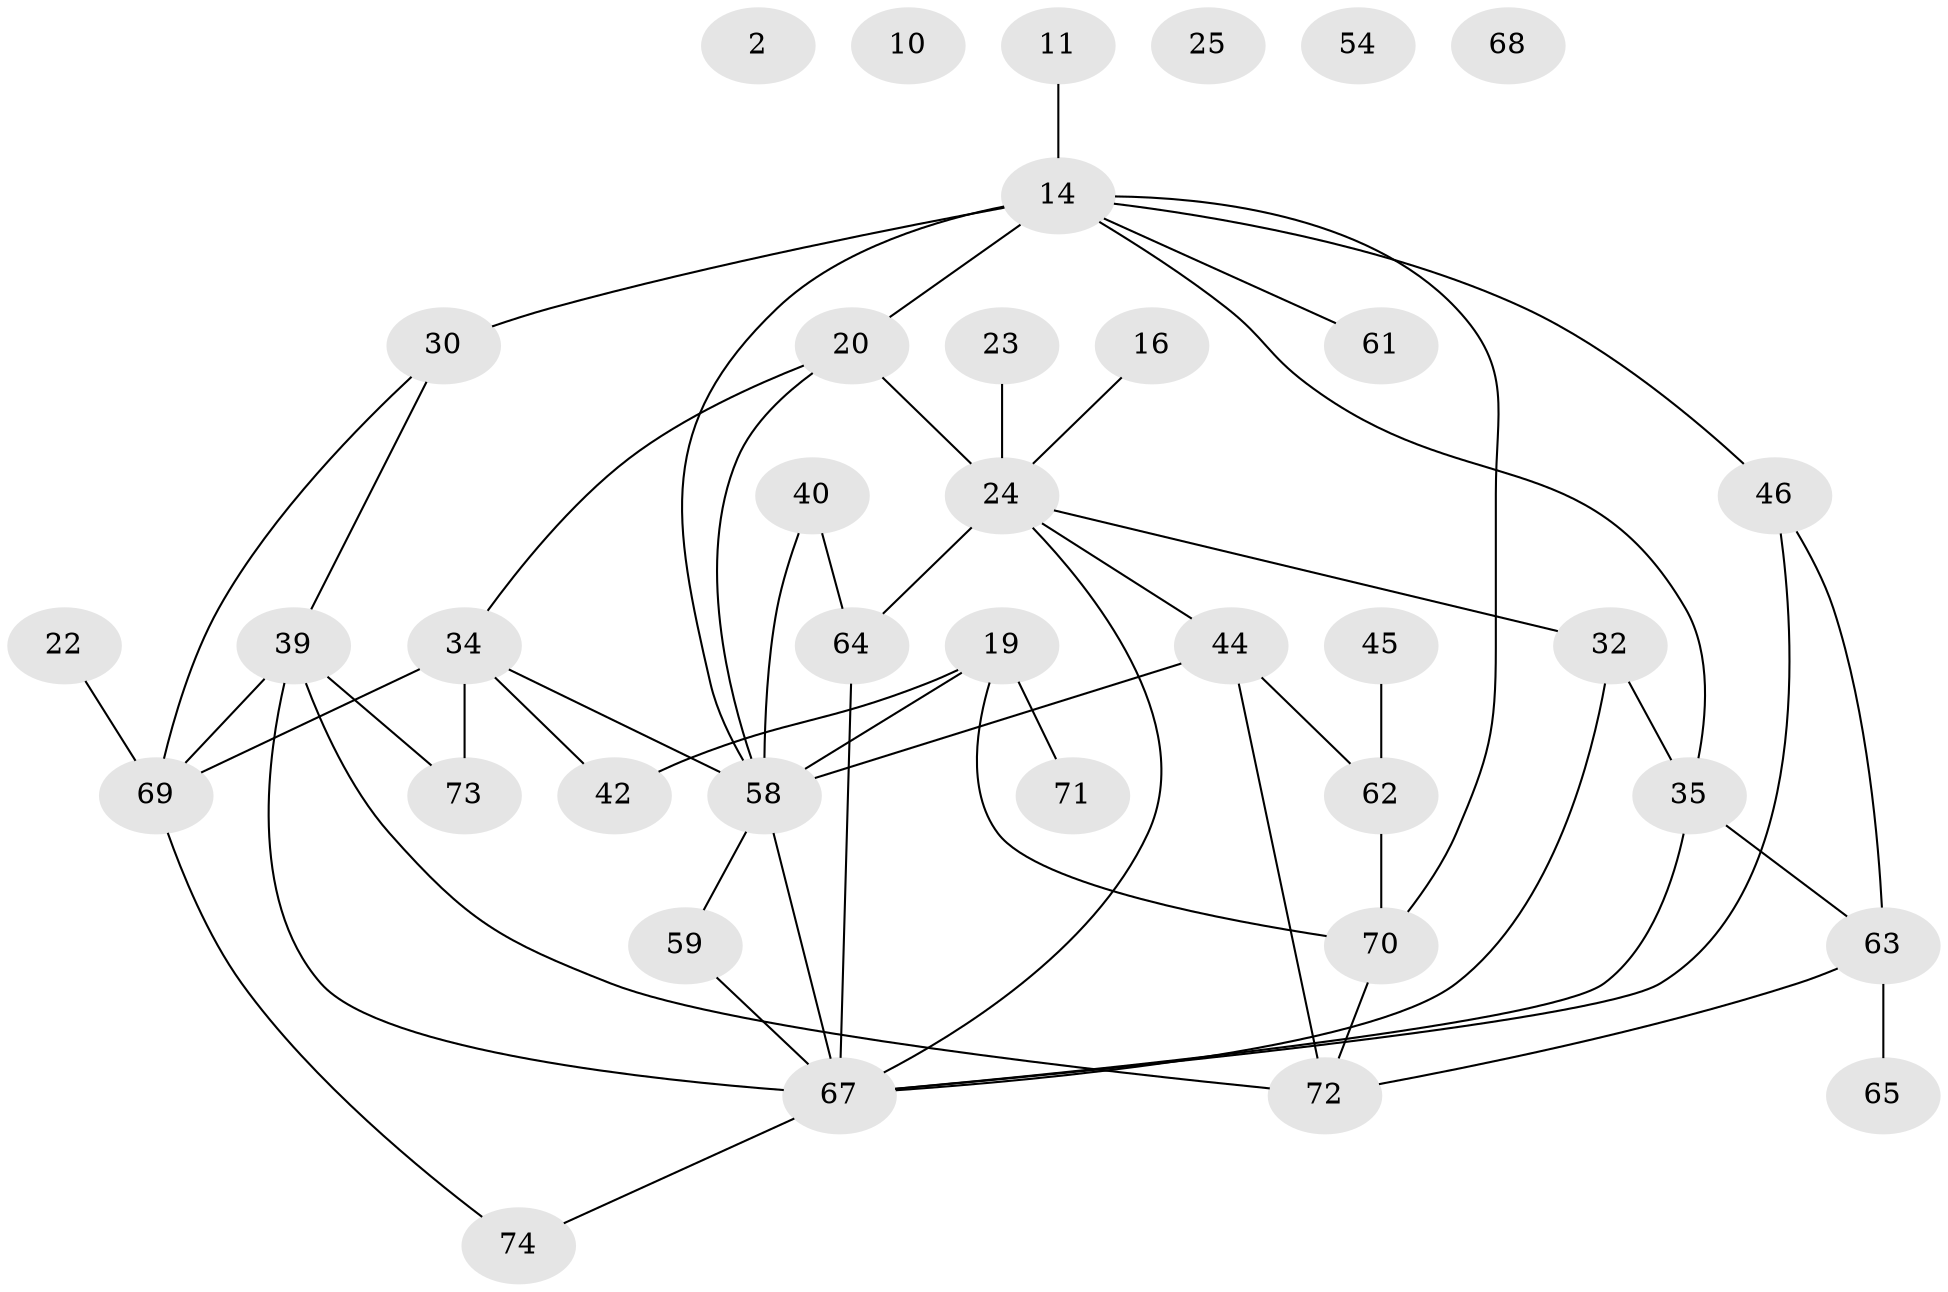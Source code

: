 // original degree distribution, {7: 0.02702702702702703, 0: 0.06756756756756757, 4: 0.13513513513513514, 2: 0.25675675675675674, 1: 0.13513513513513514, 3: 0.24324324324324326, 6: 0.05405405405405406, 9: 0.013513513513513514, 5: 0.06756756756756757}
// Generated by graph-tools (version 1.1) at 2025/40/03/09/25 04:40:31]
// undirected, 37 vertices, 54 edges
graph export_dot {
graph [start="1"]
  node [color=gray90,style=filled];
  2;
  10;
  11;
  14 [super="+6"];
  16;
  19;
  20;
  22;
  23;
  24 [super="+1"];
  25;
  30 [super="+18"];
  32;
  34 [super="+29"];
  35 [super="+33"];
  39;
  40;
  42 [super="+4+17"];
  44 [super="+13"];
  45;
  46 [super="+41"];
  54;
  58 [super="+36+50+38"];
  59;
  61;
  62;
  63 [super="+15+27+53"];
  64 [super="+28+9"];
  65 [super="+26"];
  67 [super="+60+66+51"];
  68;
  69 [super="+55"];
  70 [super="+49+52"];
  71;
  72 [super="+56"];
  73 [super="+31"];
  74 [super="+8"];
  11 -- 14;
  14 -- 20 [weight=2];
  14 -- 35;
  14 -- 46 [weight=2];
  14 -- 61;
  14 -- 30 [weight=2];
  14 -- 58;
  14 -- 70;
  16 -- 24;
  19 -- 42;
  19 -- 71;
  19 -- 70;
  19 -- 58 [weight=3];
  20 -- 24 [weight=2];
  20 -- 34;
  20 -- 58;
  22 -- 69;
  23 -- 24;
  24 -- 32 [weight=2];
  24 -- 67;
  24 -- 44;
  24 -- 64 [weight=3];
  30 -- 39;
  30 -- 69;
  32 -- 35;
  32 -- 67;
  34 -- 42;
  34 -- 69 [weight=2];
  34 -- 73;
  34 -- 58;
  35 -- 63 [weight=2];
  35 -- 67;
  39 -- 67 [weight=3];
  39 -- 69;
  39 -- 72;
  39 -- 73;
  40 -- 64;
  40 -- 58;
  44 -- 62 [weight=2];
  44 -- 58;
  44 -- 72;
  45 -- 62;
  46 -- 63;
  46 -- 67;
  58 -- 67;
  58 -- 59;
  59 -- 67;
  62 -- 70;
  63 -- 65 [weight=2];
  63 -- 72;
  64 -- 67 [weight=2];
  67 -- 74;
  69 -- 74;
  70 -- 72;
}
